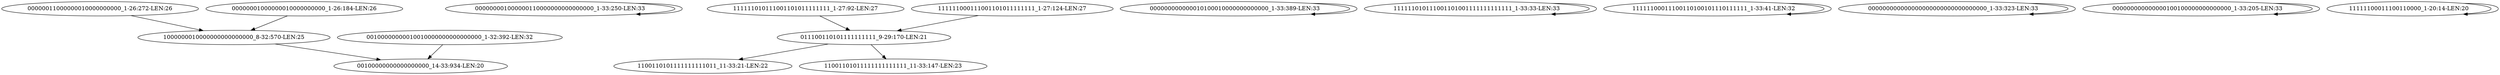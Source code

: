 digraph G {
    "00000011000000010000000000_1-26:272-LEN:26" -> "1000000010000000000000000_8-32:570-LEN:25";
    "000000001000000110000000000000000_1-33:250-LEN:33" -> "000000001000000110000000000000000_1-33:250-LEN:33";
    "111111010111001101011111111_1-27:92-LEN:27" -> "011100110101111111111_9-29:170-LEN:21";
    "000000000000010100010000000000000_1-33:389-LEN:33" -> "000000000000010100010000000000000_1-33:389-LEN:33";
    "1000000010000000000000000_8-32:570-LEN:25" -> "00100000000000000000_14-33:934-LEN:20";
    "111111010111001101001111111111111_1-33:33-LEN:33" -> "111111010111001101001111111111111_1-33:33-LEN:33";
    "111111000111001101011111111_1-27:124-LEN:27" -> "011100110101111111111_9-29:170-LEN:21";
    "11111100011100110100101110111111_1-33:41-LEN:32" -> "11111100011100110100101110111111_1-33:41-LEN:32";
    "000000000000000000000000000000000_1-33:323-LEN:33" -> "000000000000000000000000000000000_1-33:323-LEN:33";
    "00100000000010010000000000000000_1-32:392-LEN:32" -> "00100000000000000000_14-33:934-LEN:20";
    "00000001000000010000000000_1-26:184-LEN:26" -> "1000000010000000000000000_8-32:570-LEN:25";
    "000000000000000100100000000000000_1-33:205-LEN:33" -> "000000000000000100100000000000000_1-33:205-LEN:33";
    "11111100011100110000_1-20:14-LEN:20" -> "11111100011100110000_1-20:14-LEN:20";
    "011100110101111111111_9-29:170-LEN:21" -> "1100110101111111111011_11-33:21-LEN:22";
    "011100110101111111111_9-29:170-LEN:21" -> "11001101011111111111111_11-33:147-LEN:23";
}
